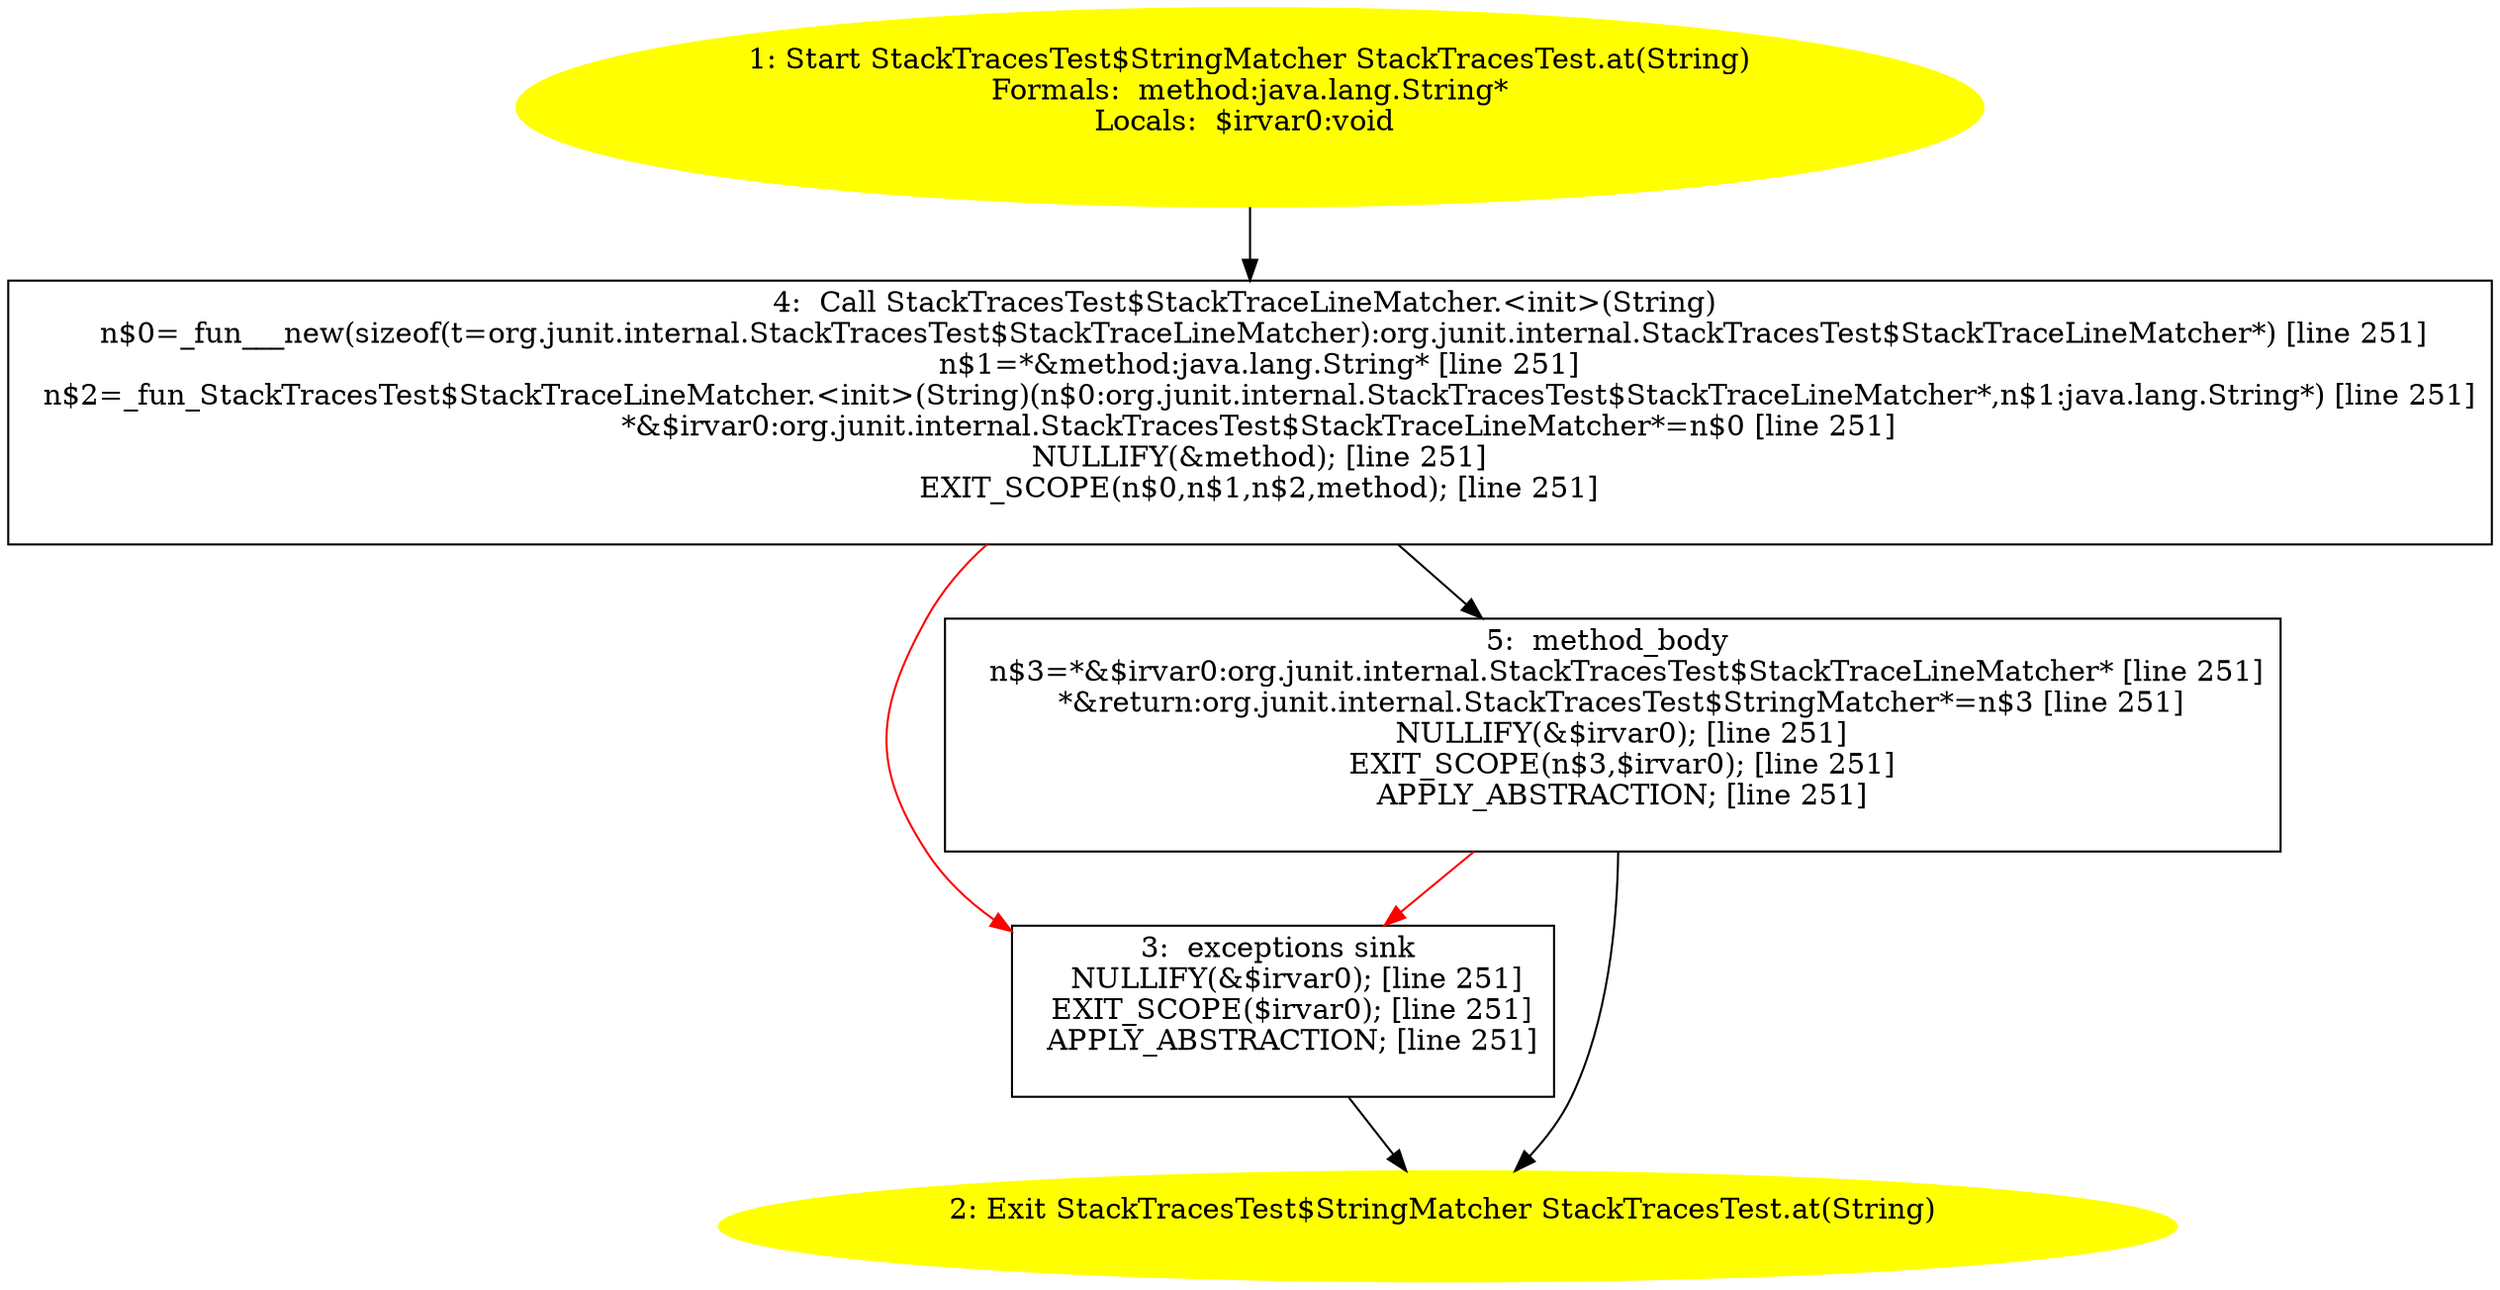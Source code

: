 /* @generated */
digraph cfg {
"org.junit.internal.StackTracesTest.at(java.lang.String):org.junit.internal.StackTracesTest$StringMat.0ae85a2f0b9d35257551772a0cdac166_1" [label="1: Start StackTracesTest$StringMatcher StackTracesTest.at(String)\nFormals:  method:java.lang.String*\nLocals:  $irvar0:void \n  " color=yellow style=filled]
	

	 "org.junit.internal.StackTracesTest.at(java.lang.String):org.junit.internal.StackTracesTest$StringMat.0ae85a2f0b9d35257551772a0cdac166_1" -> "org.junit.internal.StackTracesTest.at(java.lang.String):org.junit.internal.StackTracesTest$StringMat.0ae85a2f0b9d35257551772a0cdac166_4" ;
"org.junit.internal.StackTracesTest.at(java.lang.String):org.junit.internal.StackTracesTest$StringMat.0ae85a2f0b9d35257551772a0cdac166_2" [label="2: Exit StackTracesTest$StringMatcher StackTracesTest.at(String) \n  " color=yellow style=filled]
	

"org.junit.internal.StackTracesTest.at(java.lang.String):org.junit.internal.StackTracesTest$StringMat.0ae85a2f0b9d35257551772a0cdac166_3" [label="3:  exceptions sink \n   NULLIFY(&$irvar0); [line 251]\n  EXIT_SCOPE($irvar0); [line 251]\n  APPLY_ABSTRACTION; [line 251]\n " shape="box"]
	

	 "org.junit.internal.StackTracesTest.at(java.lang.String):org.junit.internal.StackTracesTest$StringMat.0ae85a2f0b9d35257551772a0cdac166_3" -> "org.junit.internal.StackTracesTest.at(java.lang.String):org.junit.internal.StackTracesTest$StringMat.0ae85a2f0b9d35257551772a0cdac166_2" ;
"org.junit.internal.StackTracesTest.at(java.lang.String):org.junit.internal.StackTracesTest$StringMat.0ae85a2f0b9d35257551772a0cdac166_4" [label="4:  Call StackTracesTest$StackTraceLineMatcher.<init>(String) \n   n$0=_fun___new(sizeof(t=org.junit.internal.StackTracesTest$StackTraceLineMatcher):org.junit.internal.StackTracesTest$StackTraceLineMatcher*) [line 251]\n  n$1=*&method:java.lang.String* [line 251]\n  n$2=_fun_StackTracesTest$StackTraceLineMatcher.<init>(String)(n$0:org.junit.internal.StackTracesTest$StackTraceLineMatcher*,n$1:java.lang.String*) [line 251]\n  *&$irvar0:org.junit.internal.StackTracesTest$StackTraceLineMatcher*=n$0 [line 251]\n  NULLIFY(&method); [line 251]\n  EXIT_SCOPE(n$0,n$1,n$2,method); [line 251]\n " shape="box"]
	

	 "org.junit.internal.StackTracesTest.at(java.lang.String):org.junit.internal.StackTracesTest$StringMat.0ae85a2f0b9d35257551772a0cdac166_4" -> "org.junit.internal.StackTracesTest.at(java.lang.String):org.junit.internal.StackTracesTest$StringMat.0ae85a2f0b9d35257551772a0cdac166_5" ;
	 "org.junit.internal.StackTracesTest.at(java.lang.String):org.junit.internal.StackTracesTest$StringMat.0ae85a2f0b9d35257551772a0cdac166_4" -> "org.junit.internal.StackTracesTest.at(java.lang.String):org.junit.internal.StackTracesTest$StringMat.0ae85a2f0b9d35257551772a0cdac166_3" [color="red" ];
"org.junit.internal.StackTracesTest.at(java.lang.String):org.junit.internal.StackTracesTest$StringMat.0ae85a2f0b9d35257551772a0cdac166_5" [label="5:  method_body \n   n$3=*&$irvar0:org.junit.internal.StackTracesTest$StackTraceLineMatcher* [line 251]\n  *&return:org.junit.internal.StackTracesTest$StringMatcher*=n$3 [line 251]\n  NULLIFY(&$irvar0); [line 251]\n  EXIT_SCOPE(n$3,$irvar0); [line 251]\n  APPLY_ABSTRACTION; [line 251]\n " shape="box"]
	

	 "org.junit.internal.StackTracesTest.at(java.lang.String):org.junit.internal.StackTracesTest$StringMat.0ae85a2f0b9d35257551772a0cdac166_5" -> "org.junit.internal.StackTracesTest.at(java.lang.String):org.junit.internal.StackTracesTest$StringMat.0ae85a2f0b9d35257551772a0cdac166_2" ;
	 "org.junit.internal.StackTracesTest.at(java.lang.String):org.junit.internal.StackTracesTest$StringMat.0ae85a2f0b9d35257551772a0cdac166_5" -> "org.junit.internal.StackTracesTest.at(java.lang.String):org.junit.internal.StackTracesTest$StringMat.0ae85a2f0b9d35257551772a0cdac166_3" [color="red" ];
}
